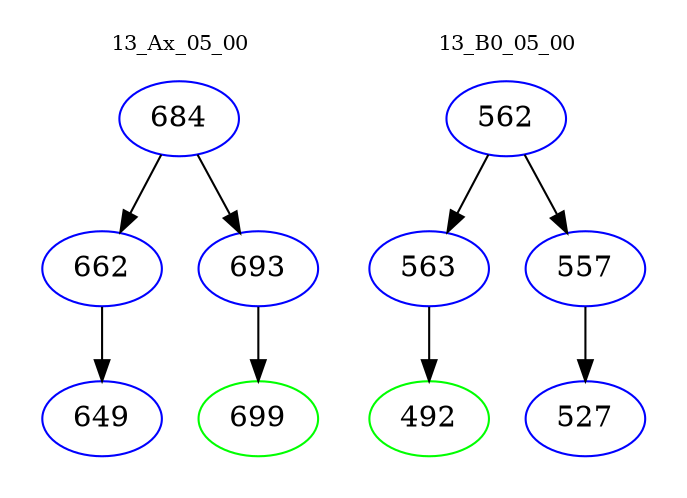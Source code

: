 digraph{
subgraph cluster_0 {
color = white
label = "13_Ax_05_00";
fontsize=10;
T0_684 [label="684", color="blue"]
T0_684 -> T0_662 [color="black"]
T0_662 [label="662", color="blue"]
T0_662 -> T0_649 [color="black"]
T0_649 [label="649", color="blue"]
T0_684 -> T0_693 [color="black"]
T0_693 [label="693", color="blue"]
T0_693 -> T0_699 [color="black"]
T0_699 [label="699", color="green"]
}
subgraph cluster_1 {
color = white
label = "13_B0_05_00";
fontsize=10;
T1_562 [label="562", color="blue"]
T1_562 -> T1_563 [color="black"]
T1_563 [label="563", color="blue"]
T1_563 -> T1_492 [color="black"]
T1_492 [label="492", color="green"]
T1_562 -> T1_557 [color="black"]
T1_557 [label="557", color="blue"]
T1_557 -> T1_527 [color="black"]
T1_527 [label="527", color="blue"]
}
}
